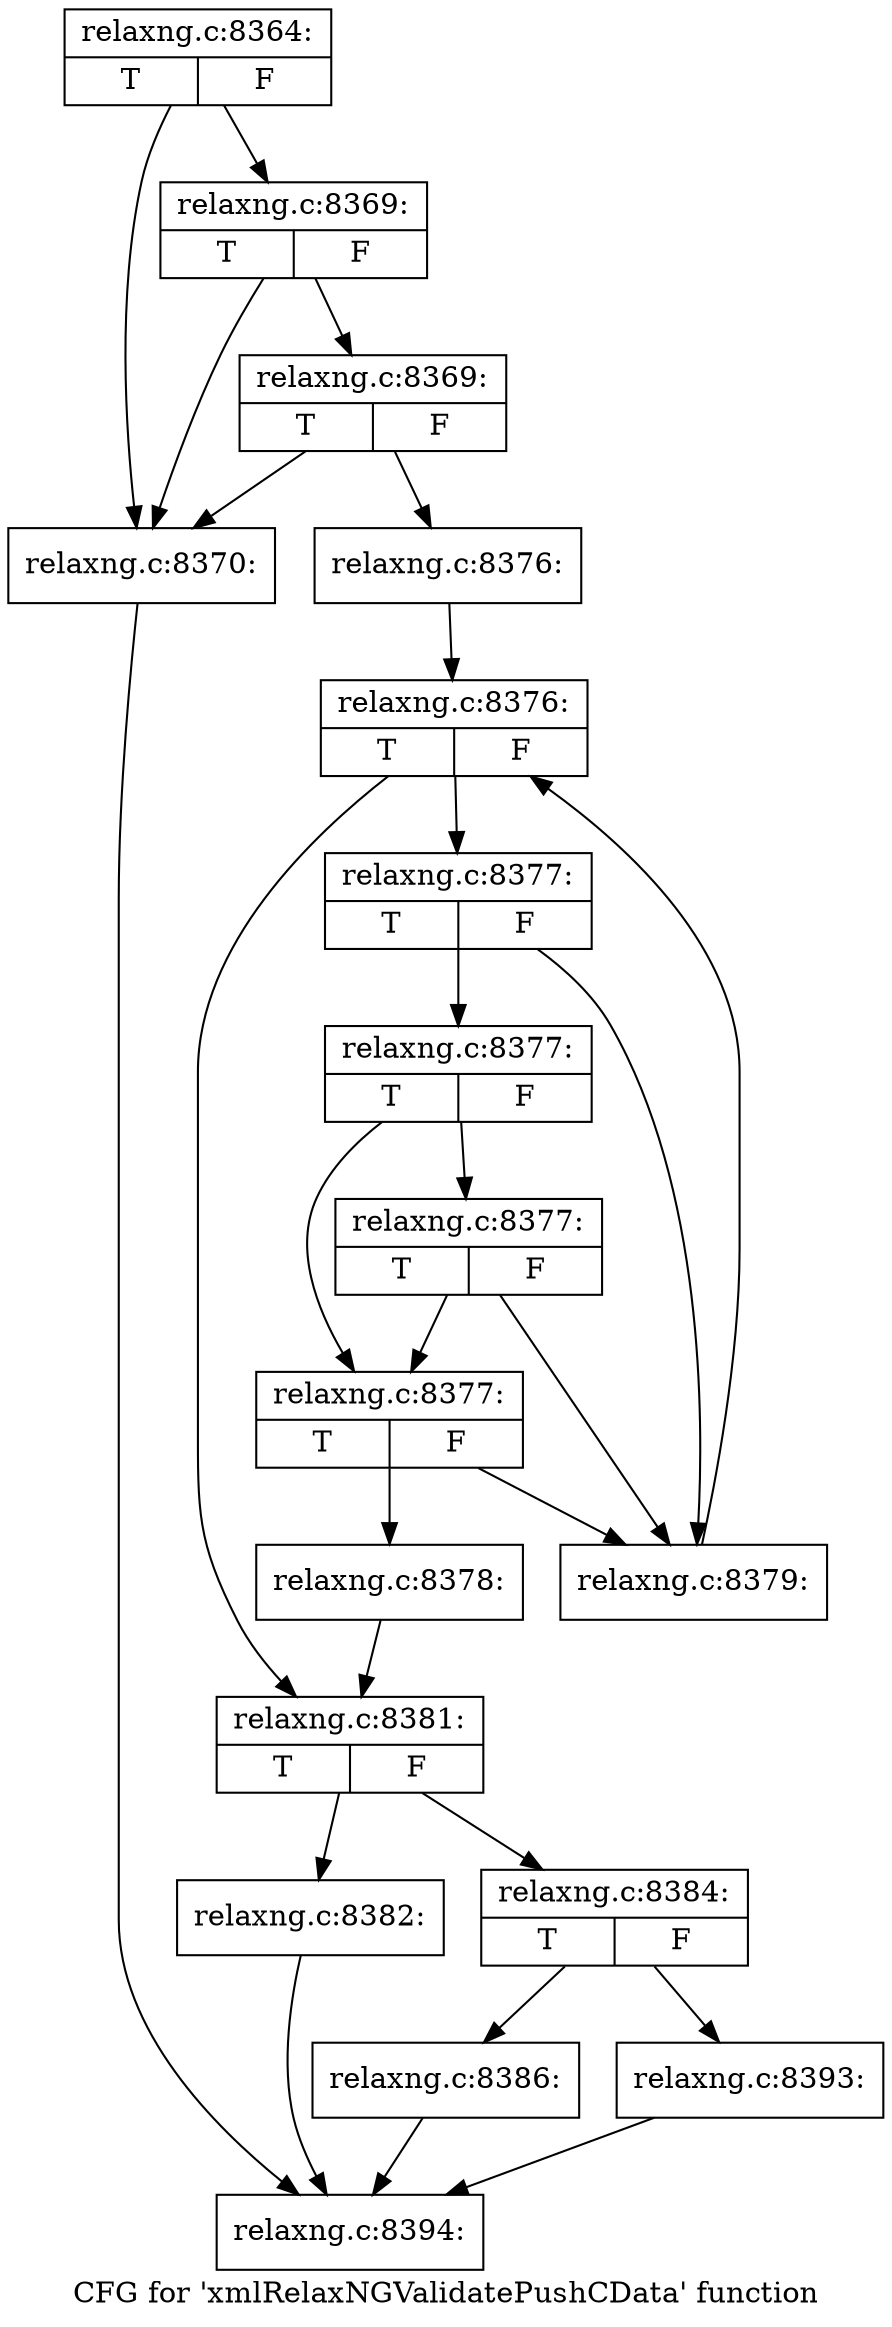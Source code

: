 digraph "CFG for 'xmlRelaxNGValidatePushCData' function" {
	label="CFG for 'xmlRelaxNGValidatePushCData' function";

	Node0x3a4b930 [shape=record,label="{relaxng.c:8364:|{<s0>T|<s1>F}}"];
	Node0x3a4b930 -> Node0x3a50eb0;
	Node0x3a4b930 -> Node0x3a50fd0;
	Node0x3a50fd0 [shape=record,label="{relaxng.c:8369:|{<s0>T|<s1>F}}"];
	Node0x3a50fd0 -> Node0x3a50eb0;
	Node0x3a50fd0 -> Node0x3a50f50;
	Node0x3a50f50 [shape=record,label="{relaxng.c:8369:|{<s0>T|<s1>F}}"];
	Node0x3a50f50 -> Node0x3a50eb0;
	Node0x3a50f50 -> Node0x3a50f00;
	Node0x3a50eb0 [shape=record,label="{relaxng.c:8370:}"];
	Node0x3a50eb0 -> Node0x3a4bb00;
	Node0x3a50f00 [shape=record,label="{relaxng.c:8376:}"];
	Node0x3a50f00 -> Node0x3a519b0;
	Node0x3a519b0 [shape=record,label="{relaxng.c:8376:|{<s0>T|<s1>F}}"];
	Node0x3a519b0 -> Node0x3a52080;
	Node0x3a519b0 -> Node0x38370e0;
	Node0x3a52080 [shape=record,label="{relaxng.c:8377:|{<s0>T|<s1>F}}"];
	Node0x3a52080 -> Node0x3a522c0;
	Node0x3a52080 -> Node0x3a52390;
	Node0x3a52390 [shape=record,label="{relaxng.c:8377:|{<s0>T|<s1>F}}"];
	Node0x3a52390 -> Node0x3a52590;
	Node0x3a52390 -> Node0x3a52310;
	Node0x3a52590 [shape=record,label="{relaxng.c:8377:|{<s0>T|<s1>F}}"];
	Node0x3a52590 -> Node0x3a522c0;
	Node0x3a52590 -> Node0x3a52310;
	Node0x3a52310 [shape=record,label="{relaxng.c:8377:|{<s0>T|<s1>F}}"];
	Node0x3a52310 -> Node0x3a522c0;
	Node0x3a52310 -> Node0x3a52270;
	Node0x3a52270 [shape=record,label="{relaxng.c:8378:}"];
	Node0x3a52270 -> Node0x38370e0;
	Node0x3a522c0 [shape=record,label="{relaxng.c:8379:}"];
	Node0x3a522c0 -> Node0x3a519b0;
	Node0x38370e0 [shape=record,label="{relaxng.c:8381:|{<s0>T|<s1>F}}"];
	Node0x38370e0 -> Node0x3a53010;
	Node0x38370e0 -> Node0x3a53060;
	Node0x3a53010 [shape=record,label="{relaxng.c:8382:}"];
	Node0x3a53010 -> Node0x3a4bb00;
	Node0x3a53060 [shape=record,label="{relaxng.c:8384:|{<s0>T|<s1>F}}"];
	Node0x3a53060 -> Node0x3a53c00;
	Node0x3a53060 -> Node0x3a53c50;
	Node0x3a53c00 [shape=record,label="{relaxng.c:8386:}"];
	Node0x3a53c00 -> Node0x3a4bb00;
	Node0x3a53c50 [shape=record,label="{relaxng.c:8393:}"];
	Node0x3a53c50 -> Node0x3a4bb00;
	Node0x3a4bb00 [shape=record,label="{relaxng.c:8394:}"];
}
